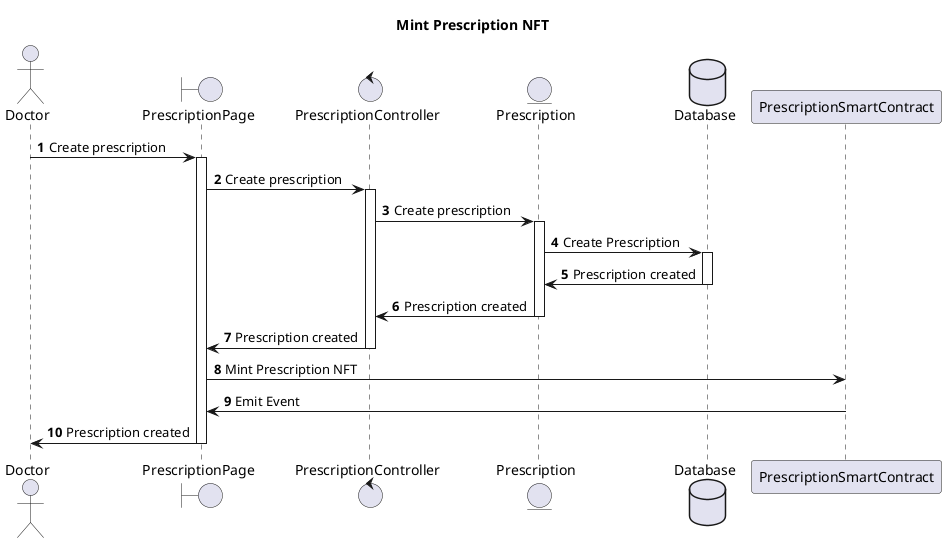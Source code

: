 @startuml MintPrescriptionNFT
title Mint Prescription NFT
autonumber
actor       Doctor       as Doctor
boundary    PrescriptionPage    as PrescriptionPage
control     PrescriptionController     as PrescriptionController
entity      Prescription      as Prescription
database    Database    as Database
Doctor -> PrescriptionPage ++ : Create prescription
PrescriptionPage -> PrescriptionController ++ : Create prescription 
PrescriptionController -> Prescription ++ : Create prescription
Prescription -> Database ++ : Create Prescription
Database -> Prescription -- : Prescription created
Prescription -> PrescriptionController -- : Prescription created
PrescriptionController -> PrescriptionPage -- : Prescription created


participant PrescriptionSmartContract as PrescriptionSmartContract
PrescriptionPage -> PrescriptionSmartContract : Mint Prescription NFT
PrescriptionSmartContract -> PrescriptionPage : Emit Event
PrescriptionPage -> Doctor -- : Prescription created
@enduml